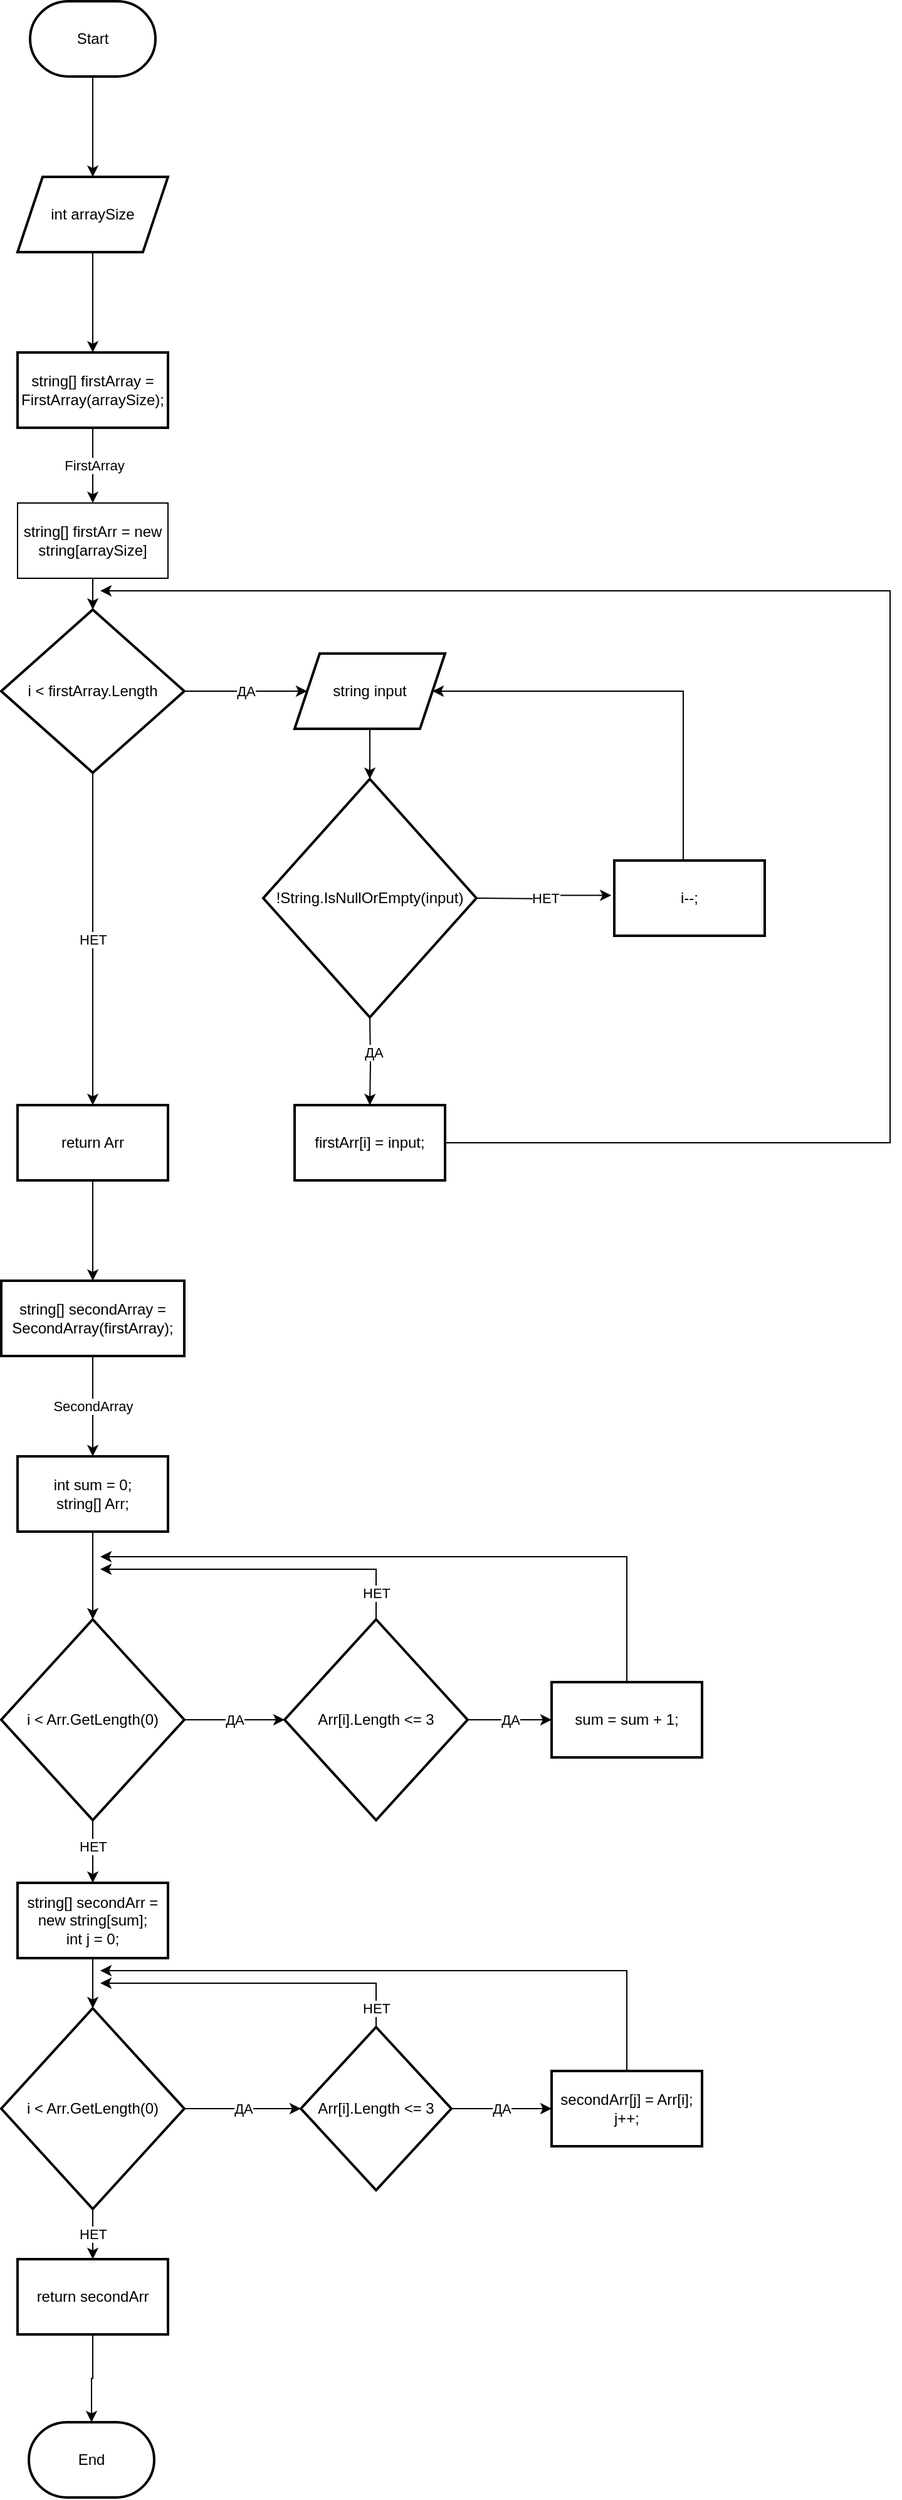 <mxfile version="20.3.3"><diagram id="VfuQjzLL1WZ_untpLA5w" name="Страница 1"><mxGraphModel dx="1380" dy="804" grid="1" gridSize="10" guides="1" tooltips="1" connect="1" arrows="1" fold="1" page="1" pageScale="1" pageWidth="827" pageHeight="1169" math="0" shadow="0"><root><mxCell id="0"/><mxCell id="1" parent="0"/><mxCell id="U1Rv4KU41p7DWDeJjxTW-3" value="" style="edgeStyle=orthogonalEdgeStyle;rounded=0;orthogonalLoop=1;jettySize=auto;html=1;" parent="1" source="U1Rv4KU41p7DWDeJjxTW-1" target="U1Rv4KU41p7DWDeJjxTW-2" edge="1"><mxGeometry relative="1" as="geometry"/></mxCell><mxCell id="U1Rv4KU41p7DWDeJjxTW-1" value="Start" style="strokeWidth=2;html=1;shape=mxgraph.flowchart.terminator;whiteSpace=wrap;" parent="1" vertex="1"><mxGeometry x="314" y="50" width="100" height="60" as="geometry"/></mxCell><mxCell id="U1Rv4KU41p7DWDeJjxTW-5" value="" style="edgeStyle=orthogonalEdgeStyle;rounded=0;orthogonalLoop=1;jettySize=auto;html=1;" parent="1" source="U1Rv4KU41p7DWDeJjxTW-2" target="U1Rv4KU41p7DWDeJjxTW-4" edge="1"><mxGeometry relative="1" as="geometry"/></mxCell><mxCell id="U1Rv4KU41p7DWDeJjxTW-2" value="int arraySize" style="shape=parallelogram;perimeter=parallelogramPerimeter;whiteSpace=wrap;html=1;fixedSize=1;strokeWidth=2;" parent="1" vertex="1"><mxGeometry x="304" y="190" width="120" height="60" as="geometry"/></mxCell><mxCell id="U1Rv4KU41p7DWDeJjxTW-9" value="FirstArray" style="edgeStyle=orthogonalEdgeStyle;rounded=0;orthogonalLoop=1;jettySize=auto;html=1;" parent="1" source="U1Rv4KU41p7DWDeJjxTW-4" edge="1"><mxGeometry relative="1" as="geometry"><mxPoint x="364" y="450" as="targetPoint"/></mxGeometry></mxCell><mxCell id="U1Rv4KU41p7DWDeJjxTW-4" value="string[] firstArray = FirstArray(arraySize);" style="whiteSpace=wrap;html=1;strokeWidth=2;" parent="1" vertex="1"><mxGeometry x="304" y="330" width="120" height="60" as="geometry"/></mxCell><mxCell id="U1Rv4KU41p7DWDeJjxTW-11" value="НЕТ" style="edgeStyle=orthogonalEdgeStyle;rounded=0;orthogonalLoop=1;jettySize=auto;html=1;" parent="1" source="U1Rv4KU41p7DWDeJjxTW-8" target="U1Rv4KU41p7DWDeJjxTW-10" edge="1"><mxGeometry relative="1" as="geometry"/></mxCell><mxCell id="U1Rv4KU41p7DWDeJjxTW-14" value="ДА" style="edgeStyle=orthogonalEdgeStyle;rounded=0;orthogonalLoop=1;jettySize=auto;html=1;entryX=0;entryY=0.5;entryDx=0;entryDy=0;" parent="1" source="U1Rv4KU41p7DWDeJjxTW-8" target="U1Rv4KU41p7DWDeJjxTW-13" edge="1"><mxGeometry relative="1" as="geometry"><mxPoint x="510" y="480" as="targetPoint"/></mxGeometry></mxCell><mxCell id="U1Rv4KU41p7DWDeJjxTW-8" value="i &amp;lt; firstArray.Length" style="rhombus;whiteSpace=wrap;html=1;strokeWidth=2;" parent="1" vertex="1"><mxGeometry x="291" y="535" width="146" height="130" as="geometry"/></mxCell><mxCell id="U1Rv4KU41p7DWDeJjxTW-27" value="" style="edgeStyle=orthogonalEdgeStyle;rounded=0;orthogonalLoop=1;jettySize=auto;html=1;" parent="1" source="U1Rv4KU41p7DWDeJjxTW-10" target="U1Rv4KU41p7DWDeJjxTW-26" edge="1"><mxGeometry relative="1" as="geometry"/></mxCell><mxCell id="U1Rv4KU41p7DWDeJjxTW-10" value="return Arr" style="whiteSpace=wrap;html=1;strokeWidth=2;" parent="1" vertex="1"><mxGeometry x="304" y="930" width="120" height="60" as="geometry"/></mxCell><mxCell id="U1Rv4KU41p7DWDeJjxTW-16" value="" style="edgeStyle=orthogonalEdgeStyle;rounded=0;orthogonalLoop=1;jettySize=auto;html=1;" parent="1" source="U1Rv4KU41p7DWDeJjxTW-13" edge="1"><mxGeometry relative="1" as="geometry"><mxPoint x="585" y="670" as="targetPoint"/></mxGeometry></mxCell><mxCell id="U1Rv4KU41p7DWDeJjxTW-13" value="string input" style="shape=parallelogram;perimeter=parallelogramPerimeter;whiteSpace=wrap;html=1;fixedSize=1;strokeWidth=2;" parent="1" vertex="1"><mxGeometry x="525" y="570" width="120" height="60" as="geometry"/></mxCell><mxCell id="U1Rv4KU41p7DWDeJjxTW-18" value="НЕТ" style="edgeStyle=orthogonalEdgeStyle;rounded=0;orthogonalLoop=1;jettySize=auto;html=1;entryX=-0.02;entryY=0.463;entryDx=0;entryDy=0;entryPerimeter=0;" parent="1" target="U1Rv4KU41p7DWDeJjxTW-17" edge="1"><mxGeometry relative="1" as="geometry"><mxPoint x="670" y="765" as="sourcePoint"/><mxPoint x="775" y="765" as="targetPoint"/></mxGeometry></mxCell><mxCell id="U1Rv4KU41p7DWDeJjxTW-21" value="" style="edgeStyle=orthogonalEdgeStyle;rounded=0;orthogonalLoop=1;jettySize=auto;html=1;" parent="1" target="U1Rv4KU41p7DWDeJjxTW-20" edge="1"><mxGeometry relative="1" as="geometry"><mxPoint x="585" y="860" as="sourcePoint"/></mxGeometry></mxCell><mxCell id="U1Rv4KU41p7DWDeJjxTW-22" value="ДА" style="edgeLabel;html=1;align=center;verticalAlign=middle;resizable=0;points=[];" parent="U1Rv4KU41p7DWDeJjxTW-21" vertex="1" connectable="0"><mxGeometry x="-0.2" y="2" relative="1" as="geometry"><mxPoint as="offset"/></mxGeometry></mxCell><mxCell id="U1Rv4KU41p7DWDeJjxTW-15" value="!String.IsNullOrEmpty(input)" style="rhombus;whiteSpace=wrap;html=1;strokeWidth=2;" parent="1" vertex="1"><mxGeometry x="500" y="670" width="170" height="190" as="geometry"/></mxCell><mxCell id="U1Rv4KU41p7DWDeJjxTW-19" style="edgeStyle=orthogonalEdgeStyle;rounded=0;orthogonalLoop=1;jettySize=auto;html=1;" parent="1" edge="1"><mxGeometry relative="1" as="geometry"><mxPoint x="835" y="735" as="sourcePoint"/><mxPoint x="635" y="600" as="targetPoint"/><Array as="points"><mxPoint x="835" y="600"/></Array></mxGeometry></mxCell><mxCell id="U1Rv4KU41p7DWDeJjxTW-17" value="i--;" style="whiteSpace=wrap;html=1;strokeWidth=2;" parent="1" vertex="1"><mxGeometry x="780" y="735" width="120" height="60" as="geometry"/></mxCell><mxCell id="U1Rv4KU41p7DWDeJjxTW-25" style="edgeStyle=orthogonalEdgeStyle;rounded=0;orthogonalLoop=1;jettySize=auto;html=1;" parent="1" source="U1Rv4KU41p7DWDeJjxTW-20" edge="1"><mxGeometry relative="1" as="geometry"><mxPoint x="370" y="520" as="targetPoint"/><Array as="points"><mxPoint x="1000" y="960"/></Array></mxGeometry></mxCell><mxCell id="U1Rv4KU41p7DWDeJjxTW-20" value="firstArr[i] = input;" style="whiteSpace=wrap;html=1;strokeWidth=2;" parent="1" vertex="1"><mxGeometry x="525" y="930" width="120" height="60" as="geometry"/></mxCell><mxCell id="U1Rv4KU41p7DWDeJjxTW-24" style="edgeStyle=orthogonalEdgeStyle;rounded=0;orthogonalLoop=1;jettySize=auto;html=1;entryX=0.5;entryY=0;entryDx=0;entryDy=0;" parent="1" source="U1Rv4KU41p7DWDeJjxTW-23" target="U1Rv4KU41p7DWDeJjxTW-8" edge="1"><mxGeometry relative="1" as="geometry"><mxPoint x="720" y="450" as="targetPoint"/></mxGeometry></mxCell><mxCell id="U1Rv4KU41p7DWDeJjxTW-23" value="string[] firstArr = new string[arraySize]" style="rounded=0;whiteSpace=wrap;html=1;" parent="1" vertex="1"><mxGeometry x="304" y="450" width="120" height="60" as="geometry"/></mxCell><mxCell id="U1Rv4KU41p7DWDeJjxTW-29" value="SecondArray" style="edgeStyle=orthogonalEdgeStyle;rounded=0;orthogonalLoop=1;jettySize=auto;html=1;" parent="1" source="U1Rv4KU41p7DWDeJjxTW-26" target="U1Rv4KU41p7DWDeJjxTW-28" edge="1"><mxGeometry relative="1" as="geometry"/></mxCell><mxCell id="U1Rv4KU41p7DWDeJjxTW-26" value="string[] secondArray = SecondArray(firstArray);" style="whiteSpace=wrap;html=1;strokeWidth=2;" parent="1" vertex="1"><mxGeometry x="291" y="1070" width="146" height="60" as="geometry"/></mxCell><mxCell id="U1Rv4KU41p7DWDeJjxTW-31" value="" style="edgeStyle=orthogonalEdgeStyle;rounded=0;orthogonalLoop=1;jettySize=auto;html=1;" parent="1" source="U1Rv4KU41p7DWDeJjxTW-28" target="U1Rv4KU41p7DWDeJjxTW-30" edge="1"><mxGeometry relative="1" as="geometry"/></mxCell><mxCell id="U1Rv4KU41p7DWDeJjxTW-28" value="int sum = 0;&lt;br&gt;string[] Arr;" style="whiteSpace=wrap;html=1;strokeWidth=2;" parent="1" vertex="1"><mxGeometry x="304" y="1210" width="120" height="60" as="geometry"/></mxCell><mxCell id="U1Rv4KU41p7DWDeJjxTW-33" value="" style="edgeStyle=orthogonalEdgeStyle;rounded=0;orthogonalLoop=1;jettySize=auto;html=1;" parent="1" source="U1Rv4KU41p7DWDeJjxTW-30" target="U1Rv4KU41p7DWDeJjxTW-32" edge="1"><mxGeometry relative="1" as="geometry"/></mxCell><mxCell id="U1Rv4KU41p7DWDeJjxTW-34" value="НЕТ" style="edgeLabel;html=1;align=center;verticalAlign=middle;resizable=0;points=[];" parent="U1Rv4KU41p7DWDeJjxTW-33" vertex="1" connectable="0"><mxGeometry x="-0.179" relative="1" as="geometry"><mxPoint as="offset"/></mxGeometry></mxCell><mxCell id="U1Rv4KU41p7DWDeJjxTW-36" value="ДА" style="edgeStyle=orthogonalEdgeStyle;rounded=0;orthogonalLoop=1;jettySize=auto;html=1;" parent="1" source="U1Rv4KU41p7DWDeJjxTW-30" target="U1Rv4KU41p7DWDeJjxTW-35" edge="1"><mxGeometry relative="1" as="geometry"/></mxCell><mxCell id="U1Rv4KU41p7DWDeJjxTW-30" value="i &amp;lt; Arr.GetLength(0)" style="rhombus;whiteSpace=wrap;html=1;strokeWidth=2;" parent="1" vertex="1"><mxGeometry x="291" y="1340" width="146" height="160" as="geometry"/></mxCell><mxCell id="U1Rv4KU41p7DWDeJjxTW-44" value="" style="edgeStyle=orthogonalEdgeStyle;rounded=0;orthogonalLoop=1;jettySize=auto;html=1;" parent="1" source="U1Rv4KU41p7DWDeJjxTW-32" target="U1Rv4KU41p7DWDeJjxTW-43" edge="1"><mxGeometry relative="1" as="geometry"/></mxCell><mxCell id="U1Rv4KU41p7DWDeJjxTW-32" value="string[] secondArr = new string[sum];&lt;br&gt;int j = 0;" style="whiteSpace=wrap;html=1;strokeWidth=2;" parent="1" vertex="1"><mxGeometry x="304" y="1550" width="120" height="60" as="geometry"/></mxCell><mxCell id="U1Rv4KU41p7DWDeJjxTW-38" value="ДА" style="edgeStyle=orthogonalEdgeStyle;rounded=0;orthogonalLoop=1;jettySize=auto;html=1;" parent="1" source="U1Rv4KU41p7DWDeJjxTW-35" target="U1Rv4KU41p7DWDeJjxTW-37" edge="1"><mxGeometry relative="1" as="geometry"/></mxCell><mxCell id="U1Rv4KU41p7DWDeJjxTW-42" value="НЕТ" style="edgeStyle=orthogonalEdgeStyle;rounded=0;orthogonalLoop=1;jettySize=auto;html=1;" parent="1" source="U1Rv4KU41p7DWDeJjxTW-35" edge="1"><mxGeometry x="-0.84" relative="1" as="geometry"><mxPoint x="370" y="1300" as="targetPoint"/><Array as="points"><mxPoint x="590" y="1300"/><mxPoint x="370" y="1300"/></Array><mxPoint as="offset"/></mxGeometry></mxCell><mxCell id="U1Rv4KU41p7DWDeJjxTW-35" value="Arr[i].Length &amp;lt;= 3" style="rhombus;whiteSpace=wrap;html=1;strokeWidth=2;" parent="1" vertex="1"><mxGeometry x="517" y="1340" width="146" height="160" as="geometry"/></mxCell><mxCell id="U1Rv4KU41p7DWDeJjxTW-39" style="edgeStyle=orthogonalEdgeStyle;rounded=0;orthogonalLoop=1;jettySize=auto;html=1;exitX=0.5;exitY=0;exitDx=0;exitDy=0;" parent="1" source="U1Rv4KU41p7DWDeJjxTW-37" edge="1"><mxGeometry relative="1" as="geometry"><mxPoint x="370" y="1290" as="targetPoint"/><Array as="points"><mxPoint x="790" y="1290"/></Array></mxGeometry></mxCell><mxCell id="U1Rv4KU41p7DWDeJjxTW-37" value="sum = sum + 1;" style="whiteSpace=wrap;html=1;strokeWidth=2;" parent="1" vertex="1"><mxGeometry x="730" y="1390" width="120" height="60" as="geometry"/></mxCell><mxCell id="U1Rv4KU41p7DWDeJjxTW-46" value="НЕТ" style="edgeStyle=orthogonalEdgeStyle;rounded=0;orthogonalLoop=1;jettySize=auto;html=1;" parent="1" source="U1Rv4KU41p7DWDeJjxTW-43" target="U1Rv4KU41p7DWDeJjxTW-45" edge="1"><mxGeometry relative="1" as="geometry"/></mxCell><mxCell id="U1Rv4KU41p7DWDeJjxTW-48" value="ДА" style="edgeStyle=orthogonalEdgeStyle;rounded=0;orthogonalLoop=1;jettySize=auto;html=1;" parent="1" source="U1Rv4KU41p7DWDeJjxTW-43" target="U1Rv4KU41p7DWDeJjxTW-47" edge="1"><mxGeometry relative="1" as="geometry"/></mxCell><mxCell id="U1Rv4KU41p7DWDeJjxTW-43" value="i &amp;lt; Arr.GetLength(0)" style="rhombus;whiteSpace=wrap;html=1;strokeWidth=2;" parent="1" vertex="1"><mxGeometry x="291" y="1650" width="146" height="160" as="geometry"/></mxCell><mxCell id="U1Rv4KU41p7DWDeJjxTW-54" value="" style="edgeStyle=orthogonalEdgeStyle;rounded=0;orthogonalLoop=1;jettySize=auto;html=1;entryX=0.5;entryY=0;entryDx=0;entryDy=0;entryPerimeter=0;" parent="1" source="U1Rv4KU41p7DWDeJjxTW-45" target="U1Rv4KU41p7DWDeJjxTW-55" edge="1"><mxGeometry relative="1" as="geometry"><mxPoint x="364" y="1990" as="targetPoint"/></mxGeometry></mxCell><mxCell id="U1Rv4KU41p7DWDeJjxTW-45" value="return secondArr" style="whiteSpace=wrap;html=1;strokeWidth=2;" parent="1" vertex="1"><mxGeometry x="304" y="1850" width="120" height="60" as="geometry"/></mxCell><mxCell id="U1Rv4KU41p7DWDeJjxTW-50" value="ДА" style="edgeStyle=orthogonalEdgeStyle;rounded=0;orthogonalLoop=1;jettySize=auto;html=1;" parent="1" source="U1Rv4KU41p7DWDeJjxTW-47" target="U1Rv4KU41p7DWDeJjxTW-49" edge="1"><mxGeometry relative="1" as="geometry"/></mxCell><mxCell id="U1Rv4KU41p7DWDeJjxTW-51" value="НЕТ" style="edgeStyle=orthogonalEdgeStyle;rounded=0;orthogonalLoop=1;jettySize=auto;html=1;" parent="1" source="U1Rv4KU41p7DWDeJjxTW-47" edge="1"><mxGeometry x="-0.882" relative="1" as="geometry"><mxPoint x="370" y="1630" as="targetPoint"/><Array as="points"><mxPoint x="590" y="1630"/></Array><mxPoint as="offset"/></mxGeometry></mxCell><mxCell id="U1Rv4KU41p7DWDeJjxTW-47" value="Arr[i].Length &amp;lt;= 3" style="rhombus;whiteSpace=wrap;html=1;strokeWidth=2;" parent="1" vertex="1"><mxGeometry x="530" y="1665" width="120" height="130" as="geometry"/></mxCell><mxCell id="U1Rv4KU41p7DWDeJjxTW-52" style="edgeStyle=orthogonalEdgeStyle;rounded=0;orthogonalLoop=1;jettySize=auto;html=1;" parent="1" source="U1Rv4KU41p7DWDeJjxTW-49" edge="1"><mxGeometry relative="1" as="geometry"><mxPoint x="370" y="1620" as="targetPoint"/><Array as="points"><mxPoint x="790" y="1620"/></Array></mxGeometry></mxCell><mxCell id="U1Rv4KU41p7DWDeJjxTW-49" value="secondArr[j] = Arr[i];&lt;br&gt;j++;" style="whiteSpace=wrap;html=1;strokeWidth=2;" parent="1" vertex="1"><mxGeometry x="730" y="1700" width="120" height="60" as="geometry"/></mxCell><mxCell id="U1Rv4KU41p7DWDeJjxTW-55" value="End" style="strokeWidth=2;html=1;shape=mxgraph.flowchart.terminator;whiteSpace=wrap;" parent="1" vertex="1"><mxGeometry x="313" y="1980" width="100" height="60" as="geometry"/></mxCell></root></mxGraphModel></diagram></mxfile>